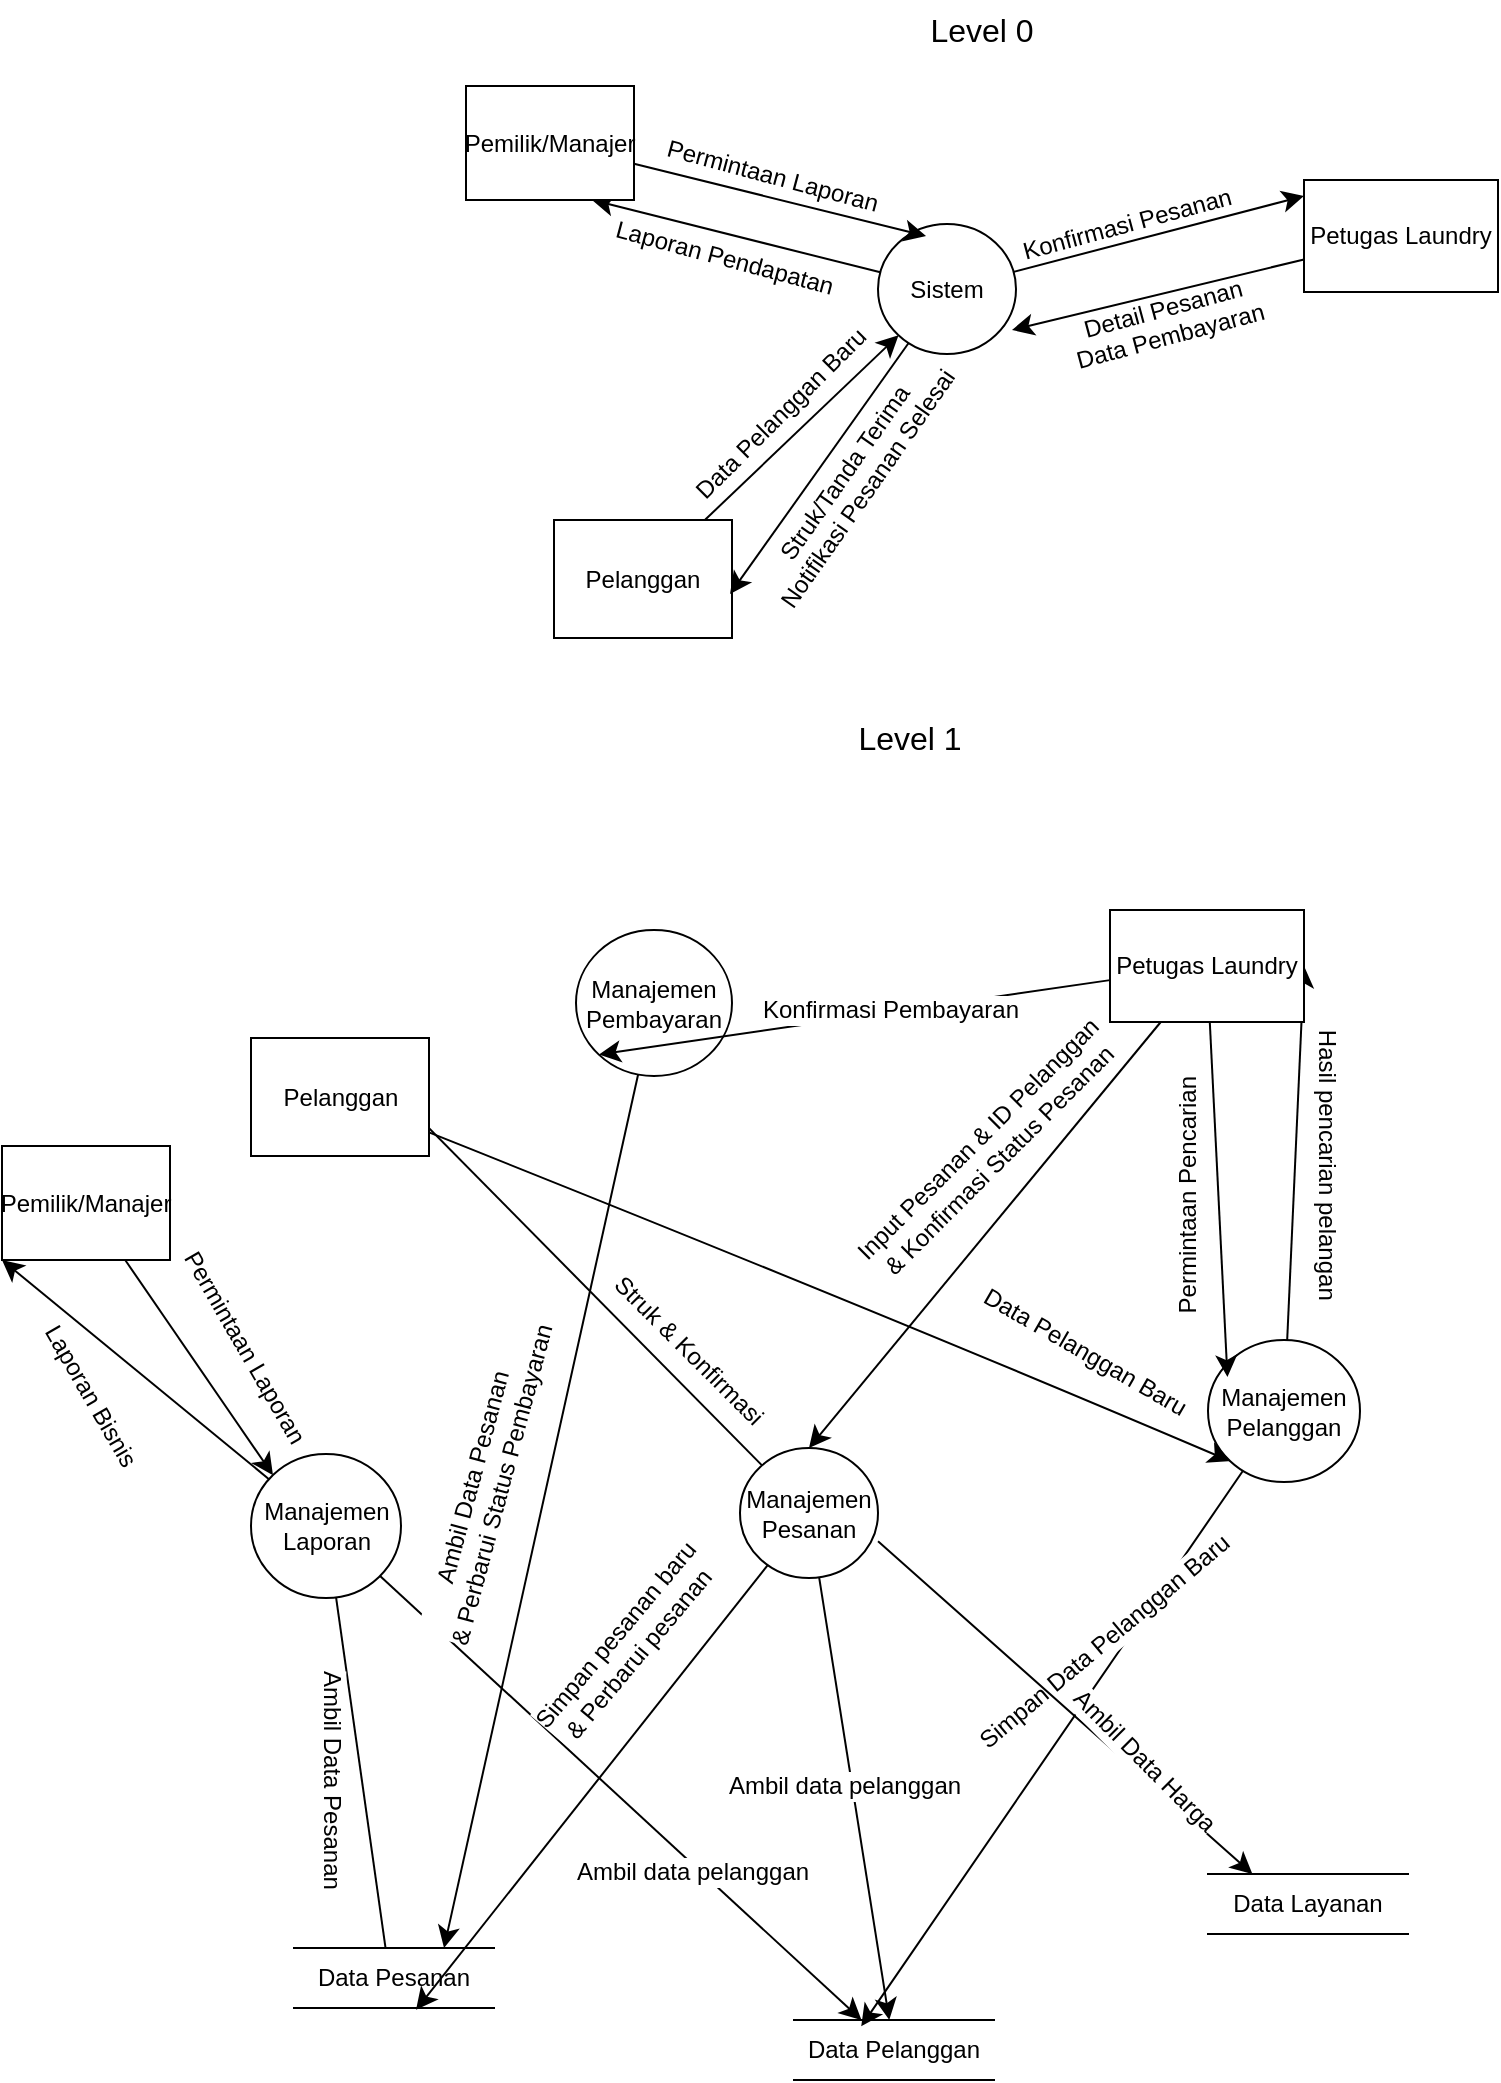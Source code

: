 <mxfile version="28.0.7">
  <diagram name="Page-1" id="pKop_bWa0kYiDdgowD11">
    <mxGraphModel dx="1236" dy="1255" grid="0" gridSize="10" guides="1" tooltips="1" connect="1" arrows="1" fold="1" page="0" pageScale="1" pageWidth="850" pageHeight="1100" math="0" shadow="0">
      <root>
        <mxCell id="0" />
        <mxCell id="1" parent="0" />
        <mxCell id="-oe8DqOweEPkjrdTcE47-18" style="edgeStyle=none;curved=1;rounded=0;orthogonalLoop=1;jettySize=auto;html=1;entryX=0.75;entryY=1;entryDx=0;entryDy=0;fontSize=12;startSize=8;endSize=8;" edge="1" parent="1" source="-oe8DqOweEPkjrdTcE47-3" target="-oe8DqOweEPkjrdTcE47-5">
          <mxGeometry relative="1" as="geometry" />
        </mxCell>
        <mxCell id="-oe8DqOweEPkjrdTcE47-20" value="Laporan Pendapatan" style="edgeLabel;html=1;align=center;verticalAlign=middle;resizable=0;points=[];fontSize=12;rotation=15;" vertex="1" connectable="0" parent="-oe8DqOweEPkjrdTcE47-18">
          <mxGeometry x="0.099" relative="1" as="geometry">
            <mxPoint x="1" y="12" as="offset" />
          </mxGeometry>
        </mxCell>
        <mxCell id="-oe8DqOweEPkjrdTcE47-3" value="Sistem" style="shape=ellipse;html=1;dashed=0;whiteSpace=wrap;perimeter=ellipsePerimeter;" vertex="1" parent="1">
          <mxGeometry x="140" y="-69" width="69" height="65" as="geometry" />
        </mxCell>
        <mxCell id="-oe8DqOweEPkjrdTcE47-7" style="edgeStyle=none;curved=1;rounded=0;orthogonalLoop=1;jettySize=auto;html=1;fontSize=12;startSize=8;endSize=8;" edge="1" parent="1" source="-oe8DqOweEPkjrdTcE47-4" target="-oe8DqOweEPkjrdTcE47-3">
          <mxGeometry relative="1" as="geometry" />
        </mxCell>
        <mxCell id="-oe8DqOweEPkjrdTcE47-8" value="&lt;div&gt;Data&amp;nbsp;Pelanggan Baru&lt;/div&gt;&lt;div&gt;&lt;br&gt;&lt;/div&gt;" style="edgeLabel;html=1;align=center;verticalAlign=middle;resizable=0;points=[];fontSize=12;rotation=-45;labelBackgroundColor=none;" vertex="1" connectable="0" parent="-oe8DqOweEPkjrdTcE47-7">
          <mxGeometry x="0.053" y="-2" relative="1" as="geometry">
            <mxPoint x="-10" y="-1" as="offset" />
          </mxGeometry>
        </mxCell>
        <mxCell id="-oe8DqOweEPkjrdTcE47-4" value="Pelanggan" style="html=1;dashed=0;whiteSpace=wrap;" vertex="1" parent="1">
          <mxGeometry x="-22" y="79" width="89" height="59" as="geometry" />
        </mxCell>
        <mxCell id="-oe8DqOweEPkjrdTcE47-5" value="Pemilik/Manajer" style="html=1;dashed=0;whiteSpace=wrap;" vertex="1" parent="1">
          <mxGeometry x="-66" y="-138" width="84" height="57" as="geometry" />
        </mxCell>
        <mxCell id="-oe8DqOweEPkjrdTcE47-6" value="Petugas Laundry" style="html=1;dashed=0;whiteSpace=wrap;" vertex="1" parent="1">
          <mxGeometry x="353" y="-91" width="97" height="56" as="geometry" />
        </mxCell>
        <mxCell id="-oe8DqOweEPkjrdTcE47-10" style="edgeStyle=none;curved=1;rounded=0;orthogonalLoop=1;jettySize=auto;html=1;entryX=0.989;entryY=0.627;entryDx=0;entryDy=0;entryPerimeter=0;fontSize=12;startSize=8;endSize=8;" edge="1" parent="1" source="-oe8DqOweEPkjrdTcE47-3" target="-oe8DqOweEPkjrdTcE47-4">
          <mxGeometry relative="1" as="geometry" />
        </mxCell>
        <mxCell id="-oe8DqOweEPkjrdTcE47-11" value="&lt;div&gt;&lt;br&gt;&lt;/div&gt;&lt;div&gt;&lt;br&gt;&lt;/div&gt;&lt;div&gt;Struk/Tanda Terima&lt;/div&gt;&lt;div&gt;Notifikasi Pesanan Selesai&lt;/div&gt;" style="edgeLabel;html=1;align=center;verticalAlign=middle;resizable=0;points=[];fontSize=12;rotation=-55;labelBackgroundColor=none;" vertex="1" connectable="0" parent="-oe8DqOweEPkjrdTcE47-10">
          <mxGeometry x="-0.045" relative="1" as="geometry">
            <mxPoint x="4" y="1" as="offset" />
          </mxGeometry>
        </mxCell>
        <mxCell id="-oe8DqOweEPkjrdTcE47-12" style="edgeStyle=none;curved=1;rounded=0;orthogonalLoop=1;jettySize=auto;html=1;entryX=0;entryY=0.143;entryDx=0;entryDy=0;entryPerimeter=0;fontSize=12;startSize=8;endSize=8;" edge="1" parent="1" source="-oe8DqOweEPkjrdTcE47-3" target="-oe8DqOweEPkjrdTcE47-6">
          <mxGeometry relative="1" as="geometry" />
        </mxCell>
        <mxCell id="-oe8DqOweEPkjrdTcE47-16" value="&lt;div&gt;Konfirmasi Pesanan&lt;/div&gt;&lt;div&gt;&lt;br&gt;&lt;/div&gt;" style="edgeLabel;html=1;align=center;verticalAlign=middle;resizable=0;points=[];fontSize=12;rotation=-15;labelBackgroundColor=none;" vertex="1" connectable="0" parent="-oe8DqOweEPkjrdTcE47-12">
          <mxGeometry x="-0.192" y="2" relative="1" as="geometry">
            <mxPoint as="offset" />
          </mxGeometry>
        </mxCell>
        <mxCell id="-oe8DqOweEPkjrdTcE47-14" style="edgeStyle=none;curved=1;rounded=0;orthogonalLoop=1;jettySize=auto;html=1;entryX=0.971;entryY=0.815;entryDx=0;entryDy=0;entryPerimeter=0;fontSize=12;startSize=8;endSize=8;" edge="1" parent="1" source="-oe8DqOweEPkjrdTcE47-6" target="-oe8DqOweEPkjrdTcE47-3">
          <mxGeometry relative="1" as="geometry" />
        </mxCell>
        <mxCell id="-oe8DqOweEPkjrdTcE47-15" value="&lt;div&gt;&lt;br&gt;&lt;/div&gt;&lt;div&gt;&lt;br&gt;&lt;/div&gt;&lt;div&gt;Detail Pesanan&lt;/div&gt;&lt;div&gt;Data Pembayaran&lt;/div&gt;" style="edgeLabel;html=1;align=center;verticalAlign=middle;resizable=0;points=[];fontSize=12;rotation=-15;labelBackgroundColor=none;" vertex="1" connectable="0" parent="-oe8DqOweEPkjrdTcE47-14">
          <mxGeometry x="-0.004" y="-1" relative="1" as="geometry">
            <mxPoint as="offset" />
          </mxGeometry>
        </mxCell>
        <mxCell id="-oe8DqOweEPkjrdTcE47-17" style="edgeStyle=none;curved=1;rounded=0;orthogonalLoop=1;jettySize=auto;html=1;entryX=0.348;entryY=0.092;entryDx=0;entryDy=0;entryPerimeter=0;fontSize=12;startSize=8;endSize=8;" edge="1" parent="1" source="-oe8DqOweEPkjrdTcE47-5" target="-oe8DqOweEPkjrdTcE47-3">
          <mxGeometry relative="1" as="geometry" />
        </mxCell>
        <mxCell id="-oe8DqOweEPkjrdTcE47-19" value="Permintaan Laporan" style="edgeLabel;html=1;align=center;verticalAlign=middle;resizable=0;points=[];fontSize=12;rotation=15;" vertex="1" connectable="0" parent="-oe8DqOweEPkjrdTcE47-17">
          <mxGeometry x="-0.074" y="2" relative="1" as="geometry">
            <mxPoint x="1" y="-9" as="offset" />
          </mxGeometry>
        </mxCell>
        <mxCell id="-oe8DqOweEPkjrdTcE47-21" value="Level 0" style="text;strokeColor=none;fillColor=none;html=1;align=center;verticalAlign=middle;whiteSpace=wrap;rounded=0;fontSize=16;" vertex="1" parent="1">
          <mxGeometry x="162" y="-181" width="60" height="30" as="geometry" />
        </mxCell>
        <mxCell id="-oe8DqOweEPkjrdTcE47-22" value="Level 1" style="text;strokeColor=none;fillColor=none;html=1;align=center;verticalAlign=middle;whiteSpace=wrap;rounded=0;fontSize=16;" vertex="1" parent="1">
          <mxGeometry x="126" y="173" width="60" height="30" as="geometry" />
        </mxCell>
        <mxCell id="-oe8DqOweEPkjrdTcE47-69" style="edgeStyle=none;curved=1;rounded=0;orthogonalLoop=1;jettySize=auto;html=1;entryX=0.5;entryY=1;entryDx=0;entryDy=0;fontSize=12;startSize=8;endSize=8;" edge="1" parent="1" source="-oe8DqOweEPkjrdTcE47-28" target="-oe8DqOweEPkjrdTcE47-33">
          <mxGeometry relative="1" as="geometry" />
        </mxCell>
        <mxCell id="-oe8DqOweEPkjrdTcE47-70" value="Ambil Data Pesanan" style="edgeLabel;html=1;align=center;verticalAlign=middle;resizable=0;points=[];fontSize=12;rotation=90;" vertex="1" connectable="0" parent="-oe8DqOweEPkjrdTcE47-69">
          <mxGeometry x="-0.173" y="1" relative="1" as="geometry">
            <mxPoint x="-15" y="6" as="offset" />
          </mxGeometry>
        </mxCell>
        <mxCell id="-oe8DqOweEPkjrdTcE47-71" style="edgeStyle=none;curved=1;rounded=0;orthogonalLoop=1;jettySize=auto;html=1;fontSize=12;startSize=8;endSize=8;" edge="1" parent="1" source="-oe8DqOweEPkjrdTcE47-28" target="-oe8DqOweEPkjrdTcE47-32">
          <mxGeometry relative="1" as="geometry" />
        </mxCell>
        <mxCell id="-oe8DqOweEPkjrdTcE47-72" value="Ambil data pelanggan" style="edgeLabel;html=1;align=center;verticalAlign=middle;resizable=0;points=[];fontSize=12;" vertex="1" connectable="0" parent="-oe8DqOweEPkjrdTcE47-71">
          <mxGeometry x="0.308" y="-3" relative="1" as="geometry">
            <mxPoint as="offset" />
          </mxGeometry>
        </mxCell>
        <mxCell id="-oe8DqOweEPkjrdTcE47-73" style="edgeStyle=none;curved=1;rounded=0;orthogonalLoop=1;jettySize=auto;html=1;entryX=0;entryY=1;entryDx=0;entryDy=0;fontSize=12;startSize=8;endSize=8;" edge="1" parent="1" source="-oe8DqOweEPkjrdTcE47-28" target="-oe8DqOweEPkjrdTcE47-66">
          <mxGeometry relative="1" as="geometry" />
        </mxCell>
        <mxCell id="-oe8DqOweEPkjrdTcE47-74" value="Laporan Bisnis" style="edgeLabel;html=1;align=center;verticalAlign=middle;resizable=0;points=[];fontSize=12;rotation=60;" vertex="1" connectable="0" parent="-oe8DqOweEPkjrdTcE47-73">
          <mxGeometry x="0.134" y="-1" relative="1" as="geometry">
            <mxPoint x="-14" y="21" as="offset" />
          </mxGeometry>
        </mxCell>
        <mxCell id="-oe8DqOweEPkjrdTcE47-28" value="Manajemen Laporan" style="shape=ellipse;html=1;dashed=0;whiteSpace=wrap;perimeter=ellipsePerimeter;" vertex="1" parent="1">
          <mxGeometry x="-173.5" y="546" width="75" height="72" as="geometry" />
        </mxCell>
        <mxCell id="-oe8DqOweEPkjrdTcE47-64" style="edgeStyle=none;curved=1;rounded=0;orthogonalLoop=1;jettySize=auto;html=1;entryX=0.75;entryY=0;entryDx=0;entryDy=0;fontSize=12;startSize=8;endSize=8;" edge="1" parent="1" source="-oe8DqOweEPkjrdTcE47-29" target="-oe8DqOweEPkjrdTcE47-33">
          <mxGeometry relative="1" as="geometry" />
        </mxCell>
        <mxCell id="-oe8DqOweEPkjrdTcE47-65" value="&lt;div&gt;Ambil Data Pesanan&lt;/div&gt;&lt;div&gt;&amp;amp;&amp;nbsp;Perbarui Status Pembayaran&lt;/div&gt;" style="edgeLabel;html=1;align=center;verticalAlign=middle;resizable=0;points=[];fontSize=12;rotation=-75;" vertex="1" connectable="0" parent="-oe8DqOweEPkjrdTcE47-64">
          <mxGeometry x="0.266" y="2" relative="1" as="geometry">
            <mxPoint x="-17" y="-73" as="offset" />
          </mxGeometry>
        </mxCell>
        <mxCell id="-oe8DqOweEPkjrdTcE47-29" value="Manajemen Pembayaran" style="shape=ellipse;html=1;dashed=0;whiteSpace=wrap;perimeter=ellipsePerimeter;" vertex="1" parent="1">
          <mxGeometry x="-11" y="284" width="78" height="73" as="geometry" />
        </mxCell>
        <mxCell id="-oe8DqOweEPkjrdTcE47-54" style="edgeStyle=none;curved=1;rounded=0;orthogonalLoop=1;jettySize=auto;html=1;fontSize=12;startSize=8;endSize=8;" edge="1" parent="1" source="-oe8DqOweEPkjrdTcE47-30" target="-oe8DqOweEPkjrdTcE47-32">
          <mxGeometry relative="1" as="geometry" />
        </mxCell>
        <mxCell id="-oe8DqOweEPkjrdTcE47-55" value="Ambil data pelanggan" style="edgeLabel;html=1;align=center;verticalAlign=middle;resizable=0;points=[];fontSize=12;" vertex="1" connectable="0" parent="-oe8DqOweEPkjrdTcE47-54">
          <mxGeometry x="-0.067" y="-4" relative="1" as="geometry">
            <mxPoint as="offset" />
          </mxGeometry>
        </mxCell>
        <mxCell id="-oe8DqOweEPkjrdTcE47-60" style="edgeStyle=none;curved=1;rounded=0;orthogonalLoop=1;jettySize=auto;html=1;entryX=0.5;entryY=0;entryDx=0;entryDy=0;fontSize=12;startSize=8;endSize=8;" edge="1" parent="1" source="-oe8DqOweEPkjrdTcE47-30" target="-oe8DqOweEPkjrdTcE47-35">
          <mxGeometry relative="1" as="geometry" />
        </mxCell>
        <mxCell id="-oe8DqOweEPkjrdTcE47-61" value="Struk &amp;amp; Konfirmasi" style="edgeLabel;html=1;align=center;verticalAlign=middle;resizable=0;points=[];fontSize=12;rotation=45;" vertex="1" connectable="0" parent="-oe8DqOweEPkjrdTcE47-60">
          <mxGeometry x="-0.133" y="1" relative="1" as="geometry">
            <mxPoint x="55" y="34" as="offset" />
          </mxGeometry>
        </mxCell>
        <mxCell id="-oe8DqOweEPkjrdTcE47-30" value="Manajemen Pesanan" style="shape=ellipse;html=1;dashed=0;whiteSpace=wrap;perimeter=ellipsePerimeter;" vertex="1" parent="1">
          <mxGeometry x="71" y="543" width="69" height="65" as="geometry" />
        </mxCell>
        <mxCell id="-oe8DqOweEPkjrdTcE47-47" style="edgeStyle=none;curved=1;rounded=0;orthogonalLoop=1;jettySize=auto;html=1;entryX=1;entryY=0.5;entryDx=0;entryDy=0;fontSize=12;startSize=8;endSize=8;" edge="1" parent="1" source="-oe8DqOweEPkjrdTcE47-31" target="-oe8DqOweEPkjrdTcE47-36">
          <mxGeometry relative="1" as="geometry" />
        </mxCell>
        <mxCell id="-oe8DqOweEPkjrdTcE47-48" value="Hasil pencarian pelangan" style="edgeLabel;html=1;align=center;verticalAlign=middle;resizable=0;points=[];fontSize=12;rotation=90;" vertex="1" connectable="0" parent="-oe8DqOweEPkjrdTcE47-47">
          <mxGeometry x="0.175" y="-1" relative="1" as="geometry">
            <mxPoint x="14" y="22" as="offset" />
          </mxGeometry>
        </mxCell>
        <mxCell id="-oe8DqOweEPkjrdTcE47-31" value=" Manajemen Pelanggan" style="shape=ellipse;html=1;dashed=0;whiteSpace=wrap;perimeter=ellipsePerimeter;" vertex="1" parent="1">
          <mxGeometry x="305" y="489" width="76" height="71" as="geometry" />
        </mxCell>
        <mxCell id="-oe8DqOweEPkjrdTcE47-32" value="Data Pelanggan" style="html=1;dashed=0;whiteSpace=wrap;shape=partialRectangle;right=0;left=0;" vertex="1" parent="1">
          <mxGeometry x="98" y="829" width="100" height="30" as="geometry" />
        </mxCell>
        <mxCell id="-oe8DqOweEPkjrdTcE47-33" value="Data Pesanan" style="html=1;dashed=0;whiteSpace=wrap;shape=partialRectangle;right=0;left=0;" vertex="1" parent="1">
          <mxGeometry x="-152" y="793" width="100" height="30" as="geometry" />
        </mxCell>
        <mxCell id="-oe8DqOweEPkjrdTcE47-34" value="Data Layanan" style="html=1;dashed=0;whiteSpace=wrap;shape=partialRectangle;right=0;left=0;" vertex="1" parent="1">
          <mxGeometry x="305" y="756" width="100" height="30" as="geometry" />
        </mxCell>
        <mxCell id="-oe8DqOweEPkjrdTcE47-35" value="Pelanggan" style="html=1;dashed=0;whiteSpace=wrap;" vertex="1" parent="1">
          <mxGeometry x="-173.5" y="338" width="89" height="59" as="geometry" />
        </mxCell>
        <mxCell id="-oe8DqOweEPkjrdTcE47-52" style="edgeStyle=none;curved=1;rounded=0;orthogonalLoop=1;jettySize=auto;html=1;entryX=0.5;entryY=0;entryDx=0;entryDy=0;fontSize=12;startSize=8;endSize=8;" edge="1" parent="1" source="-oe8DqOweEPkjrdTcE47-36" target="-oe8DqOweEPkjrdTcE47-30">
          <mxGeometry relative="1" as="geometry" />
        </mxCell>
        <mxCell id="-oe8DqOweEPkjrdTcE47-53" value="&lt;div&gt;Input Pesanan &amp;amp; ID Pelanggan&lt;/div&gt;&amp;amp; Konfirmasi Status Pesanan" style="edgeLabel;html=1;align=center;verticalAlign=middle;resizable=0;points=[];fontSize=12;rotation=-45;" vertex="1" connectable="0" parent="-oe8DqOweEPkjrdTcE47-52">
          <mxGeometry x="-0.293" relative="1" as="geometry">
            <mxPoint x="-25" y="-11" as="offset" />
          </mxGeometry>
        </mxCell>
        <mxCell id="-oe8DqOweEPkjrdTcE47-62" style="edgeStyle=none;curved=1;rounded=0;orthogonalLoop=1;jettySize=auto;html=1;entryX=0;entryY=1;entryDx=0;entryDy=0;fontSize=12;startSize=8;endSize=8;" edge="1" parent="1" source="-oe8DqOweEPkjrdTcE47-36" target="-oe8DqOweEPkjrdTcE47-29">
          <mxGeometry relative="1" as="geometry" />
        </mxCell>
        <mxCell id="-oe8DqOweEPkjrdTcE47-63" value="Konfirmasi Pembayaran" style="edgeLabel;html=1;align=center;verticalAlign=middle;resizable=0;points=[];fontSize=12;" vertex="1" connectable="0" parent="-oe8DqOweEPkjrdTcE47-62">
          <mxGeometry x="-0.138" y="-1" relative="1" as="geometry">
            <mxPoint as="offset" />
          </mxGeometry>
        </mxCell>
        <mxCell id="-oe8DqOweEPkjrdTcE47-36" value="Petugas Laundry" style="html=1;dashed=0;whiteSpace=wrap;" vertex="1" parent="1">
          <mxGeometry x="256" y="274" width="97" height="56" as="geometry" />
        </mxCell>
        <mxCell id="-oe8DqOweEPkjrdTcE47-40" style="edgeStyle=none;curved=1;rounded=0;orthogonalLoop=1;jettySize=auto;html=1;entryX=0;entryY=1;entryDx=0;entryDy=0;fontSize=12;startSize=8;endSize=8;" edge="1" parent="1" source="-oe8DqOweEPkjrdTcE47-35" target="-oe8DqOweEPkjrdTcE47-31">
          <mxGeometry relative="1" as="geometry">
            <Array as="points">
              <mxPoint x="146" y="477" />
            </Array>
          </mxGeometry>
        </mxCell>
        <mxCell id="-oe8DqOweEPkjrdTcE47-41" value="Data Pelanggan Baru" style="edgeLabel;html=1;align=center;verticalAlign=middle;resizable=0;points=[];fontSize=12;rotation=30;" vertex="1" connectable="0" parent="-oe8DqOweEPkjrdTcE47-40">
          <mxGeometry x="-0.057" y="6" relative="1" as="geometry">
            <mxPoint x="136" y="40" as="offset" />
          </mxGeometry>
        </mxCell>
        <mxCell id="-oe8DqOweEPkjrdTcE47-44" style="edgeStyle=none;curved=1;rounded=0;orthogonalLoop=1;jettySize=auto;html=1;entryX=0.128;entryY=0.261;entryDx=0;entryDy=0;entryPerimeter=0;fontSize=12;startSize=8;endSize=8;" edge="1" parent="1" source="-oe8DqOweEPkjrdTcE47-36" target="-oe8DqOweEPkjrdTcE47-31">
          <mxGeometry relative="1" as="geometry" />
        </mxCell>
        <mxCell id="-oe8DqOweEPkjrdTcE47-45" value="Permintaan Pencarian" style="edgeLabel;html=1;align=center;verticalAlign=middle;resizable=0;points=[];fontSize=12;rotation=-90;" vertex="1" connectable="0" parent="-oe8DqOweEPkjrdTcE47-44">
          <mxGeometry x="-0.137" y="5" relative="1" as="geometry">
            <mxPoint x="-20" y="11" as="offset" />
          </mxGeometry>
        </mxCell>
        <mxCell id="-oe8DqOweEPkjrdTcE47-50" style="edgeStyle=none;curved=1;rounded=0;orthogonalLoop=1;jettySize=auto;html=1;entryX=0.336;entryY=0.106;entryDx=0;entryDy=0;entryPerimeter=0;fontSize=12;startSize=8;endSize=8;" edge="1" parent="1" source="-oe8DqOweEPkjrdTcE47-31" target="-oe8DqOweEPkjrdTcE47-32">
          <mxGeometry relative="1" as="geometry" />
        </mxCell>
        <mxCell id="-oe8DqOweEPkjrdTcE47-51" value="Simpan Data Pelanggan Baru" style="edgeLabel;html=1;align=center;verticalAlign=middle;resizable=0;points=[];fontSize=12;rotation=-40;" vertex="1" connectable="0" parent="-oe8DqOweEPkjrdTcE47-50">
          <mxGeometry x="-0.078" y="-1" relative="1" as="geometry">
            <mxPoint x="19" y="-42" as="offset" />
          </mxGeometry>
        </mxCell>
        <mxCell id="-oe8DqOweEPkjrdTcE47-56" style="edgeStyle=none;curved=1;rounded=0;orthogonalLoop=1;jettySize=auto;html=1;entryX=0.418;entryY=1.141;entryDx=0;entryDy=0;entryPerimeter=0;fontSize=12;startSize=8;endSize=8;" edge="1" parent="1">
          <mxGeometry relative="1" as="geometry">
            <mxPoint x="140.003" y="589.575" as="sourcePoint" />
            <mxPoint x="327.21" y="756.0" as="targetPoint" />
          </mxGeometry>
        </mxCell>
        <mxCell id="-oe8DqOweEPkjrdTcE47-57" value="Ambil Data Harga" style="edgeLabel;html=1;align=center;verticalAlign=middle;resizable=0;points=[];fontSize=12;rotation=45;" vertex="1" connectable="0" parent="-oe8DqOweEPkjrdTcE47-56">
          <mxGeometry x="0.224" y="-3" relative="1" as="geometry">
            <mxPoint x="20" y="5" as="offset" />
          </mxGeometry>
        </mxCell>
        <mxCell id="-oe8DqOweEPkjrdTcE47-58" style="edgeStyle=none;curved=1;rounded=0;orthogonalLoop=1;jettySize=auto;html=1;entryX=0.61;entryY=1.031;entryDx=0;entryDy=0;entryPerimeter=0;fontSize=12;startSize=8;endSize=8;" edge="1" parent="1" source="-oe8DqOweEPkjrdTcE47-30" target="-oe8DqOweEPkjrdTcE47-33">
          <mxGeometry relative="1" as="geometry" />
        </mxCell>
        <mxCell id="-oe8DqOweEPkjrdTcE47-59" value="&lt;div&gt;Simpan pesanan baru&lt;/div&gt;&lt;div&gt;&amp;amp; Perbarui pesanan&lt;/div&gt;" style="edgeLabel;html=1;align=center;verticalAlign=middle;resizable=0;points=[];fontSize=12;rotation=-50;" vertex="1" connectable="0" parent="-oe8DqOweEPkjrdTcE47-58">
          <mxGeometry x="-0.063" y="2" relative="1" as="geometry">
            <mxPoint x="10" y="-66" as="offset" />
          </mxGeometry>
        </mxCell>
        <mxCell id="-oe8DqOweEPkjrdTcE47-67" style="edgeStyle=none;curved=1;rounded=0;orthogonalLoop=1;jettySize=auto;html=1;entryX=0;entryY=0;entryDx=0;entryDy=0;fontSize=12;startSize=8;endSize=8;" edge="1" parent="1" source="-oe8DqOweEPkjrdTcE47-66" target="-oe8DqOweEPkjrdTcE47-28">
          <mxGeometry relative="1" as="geometry" />
        </mxCell>
        <mxCell id="-oe8DqOweEPkjrdTcE47-68" value="Permintaan Laporan" style="edgeLabel;html=1;align=center;verticalAlign=middle;resizable=0;points=[];fontSize=12;rotation=60;" vertex="1" connectable="0" parent="-oe8DqOweEPkjrdTcE47-67">
          <mxGeometry x="-0.082" y="-1" relative="1" as="geometry">
            <mxPoint x="26" y="-7" as="offset" />
          </mxGeometry>
        </mxCell>
        <mxCell id="-oe8DqOweEPkjrdTcE47-66" value="Pemilik/Manajer" style="html=1;dashed=0;whiteSpace=wrap;" vertex="1" parent="1">
          <mxGeometry x="-298" y="392" width="84" height="57" as="geometry" />
        </mxCell>
      </root>
    </mxGraphModel>
  </diagram>
</mxfile>
